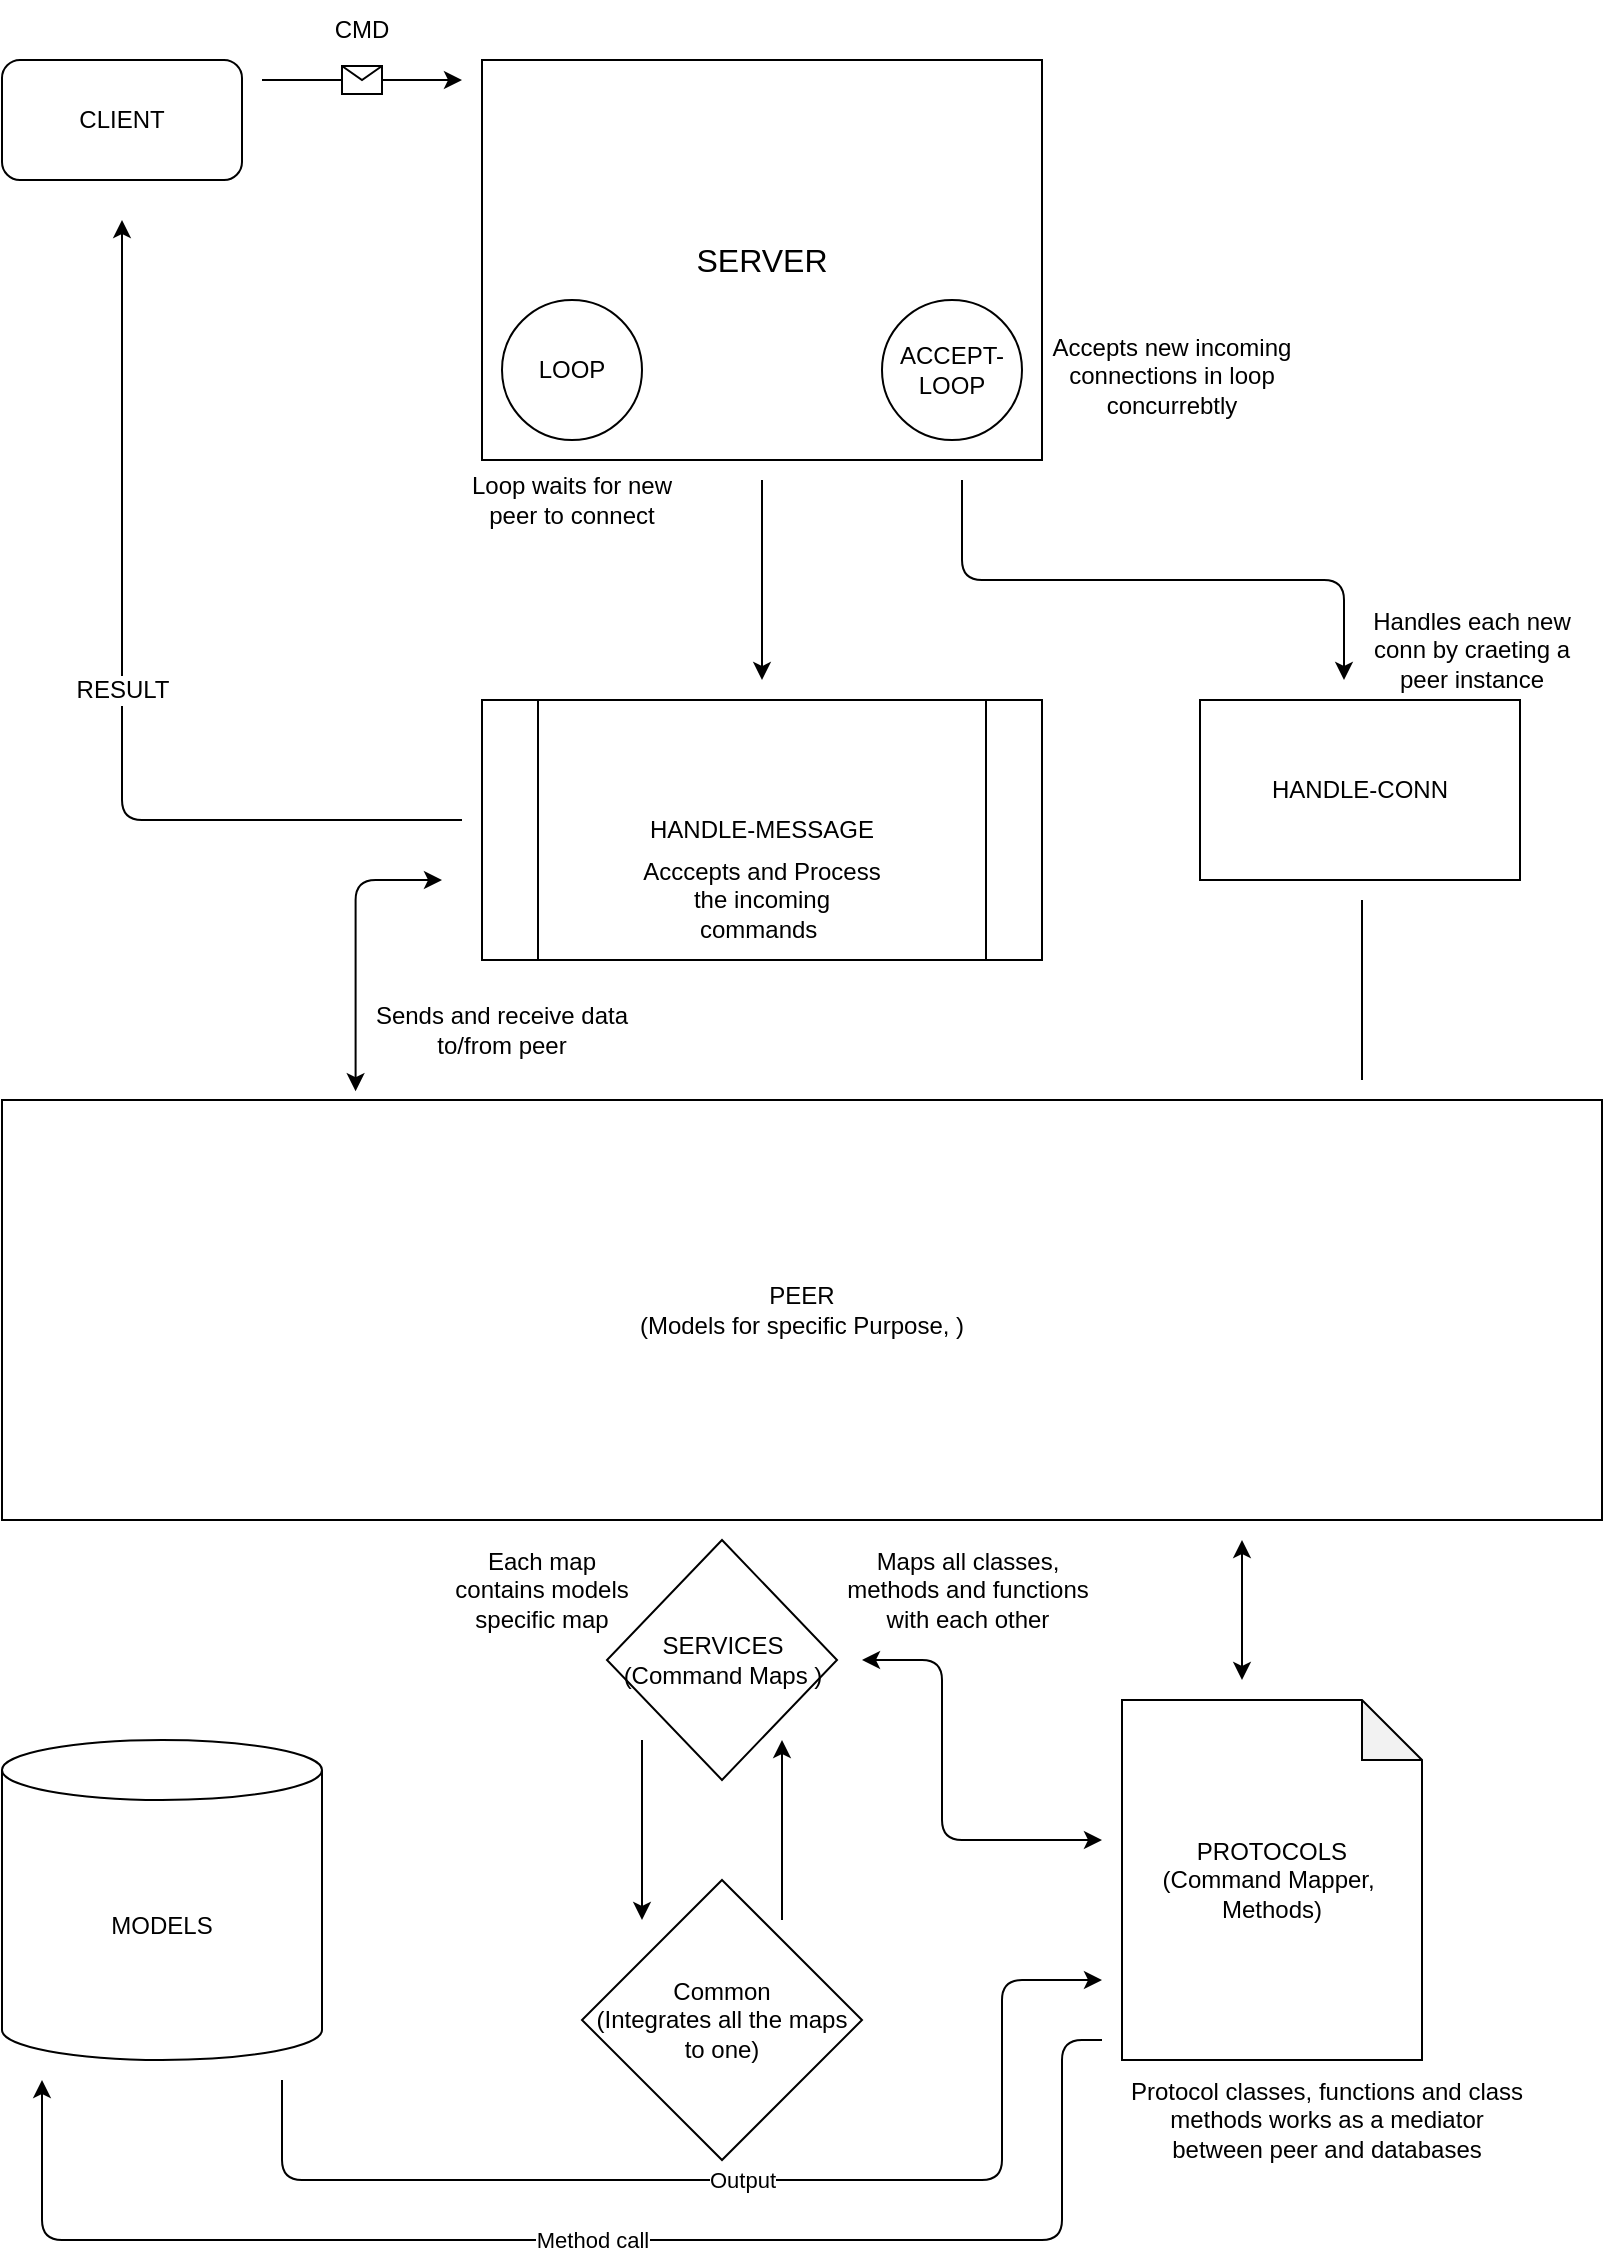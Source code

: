 <mxfile>
    <diagram id="pGvnnxMQbMT0dfYPEjpr" name="Page-1">
        <mxGraphModel dx="717" dy="787" grid="0" gridSize="10" guides="1" tooltips="1" connect="1" arrows="1" fold="1" page="1" pageScale="1" pageWidth="850" pageHeight="1100" math="0" shadow="0">
            <root>
                <mxCell id="0"/>
                <mxCell id="1" parent="0"/>
                <mxCell id="3" value="CLIENT" style="rounded=1;whiteSpace=wrap;html=1;" parent="1" vertex="1">
                    <mxGeometry x="40" y="40" width="120" height="60" as="geometry"/>
                </mxCell>
                <mxCell id="4" value="SERVER" style="rounded=0;whiteSpace=wrap;html=1;fontSize=16;" parent="1" vertex="1">
                    <mxGeometry x="280" y="40" width="280" height="200" as="geometry"/>
                </mxCell>
                <mxCell id="6" value="ACCEPT-LOOP" style="ellipse;whiteSpace=wrap;html=1;aspect=fixed;fontSize=12;" parent="1" vertex="1">
                    <mxGeometry x="480" y="160" width="70" height="70" as="geometry"/>
                </mxCell>
                <mxCell id="7" value="LOOP" style="ellipse;whiteSpace=wrap;html=1;aspect=fixed;fontSize=12;" parent="1" vertex="1">
                    <mxGeometry x="290" y="160" width="70" height="70" as="geometry"/>
                </mxCell>
                <mxCell id="8" value="PEER&lt;br&gt;(Models for specific Purpose, )" style="rounded=0;whiteSpace=wrap;html=1;fontSize=12;" parent="1" vertex="1">
                    <mxGeometry x="40" y="560" width="800" height="210" as="geometry"/>
                </mxCell>
                <mxCell id="9" value="HANDLE-MESSAGE" style="shape=process;whiteSpace=wrap;html=1;backgroundOutline=1;fontSize=12;verticalAlign=middle;labelPosition=center;verticalLabelPosition=middle;align=center;" parent="1" vertex="1">
                    <mxGeometry x="280" y="360" width="280" height="130" as="geometry"/>
                </mxCell>
                <mxCell id="12" value="MODELS" style="shape=cylinder3;whiteSpace=wrap;html=1;boundedLbl=1;backgroundOutline=1;size=15;fontSize=12;" parent="1" vertex="1">
                    <mxGeometry x="40" y="880" width="160" height="160" as="geometry"/>
                </mxCell>
                <mxCell id="14" value="PROTOCOLS&lt;br&gt;(Command Mapper,&amp;nbsp; Methods)" style="shape=note;whiteSpace=wrap;html=1;backgroundOutline=1;darkOpacity=0.05;fontSize=12;" parent="1" vertex="1">
                    <mxGeometry x="600" y="860" width="150" height="180" as="geometry"/>
                </mxCell>
                <mxCell id="15" value="SERVICES&lt;br&gt;(Command Maps )" style="rhombus;whiteSpace=wrap;html=1;fontSize=12;" parent="1" vertex="1">
                    <mxGeometry x="342.5" y="780" width="115" height="120" as="geometry"/>
                </mxCell>
                <mxCell id="16" value="Common&lt;br&gt;(Integrates all the maps to one)" style="rhombus;whiteSpace=wrap;html=1;fontSize=12;" parent="1" vertex="1">
                    <mxGeometry x="330" y="950" width="140" height="140" as="geometry"/>
                </mxCell>
                <mxCell id="20" value="" style="endArrow=classic;html=1;fontSize=12;" parent="1" edge="1">
                    <mxGeometry relative="1" as="geometry">
                        <mxPoint x="170" y="50" as="sourcePoint"/>
                        <mxPoint x="270" y="50" as="targetPoint"/>
                    </mxGeometry>
                </mxCell>
                <mxCell id="21" value="" style="shape=message;html=1;outlineConnect=0;fontSize=12;" parent="20" vertex="1">
                    <mxGeometry width="20" height="14" relative="1" as="geometry">
                        <mxPoint x="-10" y="-7" as="offset"/>
                    </mxGeometry>
                </mxCell>
                <mxCell id="25" value="CMD" style="text;html=1;strokeColor=none;fillColor=none;align=center;verticalAlign=middle;whiteSpace=wrap;rounded=0;fontSize=12;" parent="1" vertex="1">
                    <mxGeometry x="190" y="10" width="60" height="30" as="geometry"/>
                </mxCell>
                <mxCell id="34" value="Loop waits for new peer to connect" style="text;html=1;strokeColor=none;fillColor=none;align=center;verticalAlign=middle;whiteSpace=wrap;rounded=0;fontSize=12;" parent="1" vertex="1">
                    <mxGeometry x="270" y="220" width="110" height="80" as="geometry"/>
                </mxCell>
                <mxCell id="35" value="Accepts new incoming connections in loop concurrebtly" style="text;html=1;strokeColor=none;fillColor=none;align=center;verticalAlign=middle;whiteSpace=wrap;rounded=0;fontSize=12;" parent="1" vertex="1">
                    <mxGeometry x="560" y="165" width="130" height="65" as="geometry"/>
                </mxCell>
                <mxCell id="36" value="" style="endArrow=classic;html=1;fontSize=12;" parent="1" edge="1">
                    <mxGeometry width="50" height="50" relative="1" as="geometry">
                        <mxPoint x="420" y="250" as="sourcePoint"/>
                        <mxPoint x="420" y="350" as="targetPoint"/>
                    </mxGeometry>
                </mxCell>
                <mxCell id="37" value="Acccepts and Process the incoming commands&amp;nbsp;" style="text;html=1;strokeColor=none;fillColor=none;align=center;verticalAlign=middle;whiteSpace=wrap;rounded=0;fontSize=12;" parent="1" vertex="1">
                    <mxGeometry x="355" y="420" width="130" height="80" as="geometry"/>
                </mxCell>
                <mxCell id="42" value="RESULT" style="endArrow=classic;html=1;fontSize=12;fontStyle=0;edgeStyle=orthogonalEdgeStyle;" parent="1" edge="1">
                    <mxGeometry relative="1" as="geometry">
                        <mxPoint x="270" y="420" as="sourcePoint"/>
                        <mxPoint x="100" y="120" as="targetPoint"/>
                        <Array as="points">
                            <mxPoint x="100" y="420"/>
                        </Array>
                    </mxGeometry>
                </mxCell>
                <mxCell id="45" value="HANDLE-CONN" style="rounded=0;whiteSpace=wrap;html=1;fontSize=12;" parent="1" vertex="1">
                    <mxGeometry x="639" y="360" width="160" height="90" as="geometry"/>
                </mxCell>
                <mxCell id="46" value="Handles each new conn by craeting a peer instance" style="text;html=1;strokeColor=none;fillColor=none;align=center;verticalAlign=middle;whiteSpace=wrap;rounded=0;" parent="1" vertex="1">
                    <mxGeometry x="720" y="320" width="110" height="30" as="geometry"/>
                </mxCell>
                <mxCell id="48" value="" style="endArrow=classic;html=1;edgeStyle=orthogonalEdgeStyle;" parent="1" edge="1">
                    <mxGeometry width="50" height="50" relative="1" as="geometry">
                        <mxPoint x="520" y="250" as="sourcePoint"/>
                        <mxPoint x="711" y="350" as="targetPoint"/>
                        <Array as="points">
                            <mxPoint x="520" y="300"/>
                            <mxPoint x="711" y="300"/>
                        </Array>
                    </mxGeometry>
                </mxCell>
                <mxCell id="51" value="" style="endArrow=none;html=1;" parent="1" edge="1">
                    <mxGeometry width="50" height="50" relative="1" as="geometry">
                        <mxPoint x="720" y="550" as="sourcePoint"/>
                        <mxPoint x="720" y="460" as="targetPoint"/>
                    </mxGeometry>
                </mxCell>
                <mxCell id="52" value="" style="endArrow=classic;startArrow=classic;html=1;" parent="1" edge="1">
                    <mxGeometry width="50" height="50" relative="1" as="geometry">
                        <mxPoint x="660" y="850" as="sourcePoint"/>
                        <mxPoint x="660" y="780" as="targetPoint"/>
                    </mxGeometry>
                </mxCell>
                <mxCell id="53" value="Protocol classes, functions and class methods works as a mediator between peer and databases" style="text;html=1;strokeColor=none;fillColor=none;align=center;verticalAlign=middle;whiteSpace=wrap;rounded=0;" parent="1" vertex="1">
                    <mxGeometry x="600" y="1020" width="205" height="100" as="geometry"/>
                </mxCell>
                <mxCell id="54" value="" style="endArrow=classic;html=1;" parent="1" edge="1">
                    <mxGeometry width="50" height="50" relative="1" as="geometry">
                        <mxPoint x="430" y="970" as="sourcePoint"/>
                        <mxPoint x="430" y="880" as="targetPoint"/>
                    </mxGeometry>
                </mxCell>
                <mxCell id="55" value="" style="endArrow=classic;html=1;" parent="1" edge="1">
                    <mxGeometry width="50" height="50" relative="1" as="geometry">
                        <mxPoint x="360" y="880" as="sourcePoint"/>
                        <mxPoint x="360" y="970" as="targetPoint"/>
                    </mxGeometry>
                </mxCell>
                <mxCell id="57" value="Each map contains models specific map" style="text;html=1;strokeColor=none;fillColor=none;align=center;verticalAlign=middle;whiteSpace=wrap;rounded=0;" parent="1" vertex="1">
                    <mxGeometry x="265" y="780" width="90" height="50" as="geometry"/>
                </mxCell>
                <mxCell id="59" value="" style="endArrow=classic;startArrow=classic;html=1;edgeStyle=orthogonalEdgeStyle;" parent="1" edge="1">
                    <mxGeometry width="50" height="50" relative="1" as="geometry">
                        <mxPoint x="470" y="840" as="sourcePoint"/>
                        <mxPoint x="590" y="930" as="targetPoint"/>
                        <Array as="points">
                            <mxPoint x="470" y="840"/>
                            <mxPoint x="510" y="840"/>
                            <mxPoint x="510" y="930"/>
                            <mxPoint x="590" y="930"/>
                        </Array>
                    </mxGeometry>
                </mxCell>
                <mxCell id="60" value="Maps all classes, methods and functions with each other" style="text;html=1;strokeColor=none;fillColor=none;align=center;verticalAlign=middle;whiteSpace=wrap;rounded=0;" parent="1" vertex="1">
                    <mxGeometry x="457.5" y="790" width="130" height="30" as="geometry"/>
                </mxCell>
                <mxCell id="62" value="Output" style="endArrow=classic;html=1;edgeStyle=orthogonalEdgeStyle;" parent="1" edge="1">
                    <mxGeometry relative="1" as="geometry">
                        <mxPoint x="180" y="1050" as="sourcePoint"/>
                        <mxPoint x="590" y="1000" as="targetPoint"/>
                        <Array as="points">
                            <mxPoint x="180" y="1060"/>
                            <mxPoint x="180" y="1100"/>
                            <mxPoint x="540" y="1100"/>
                            <mxPoint x="540" y="1000"/>
                        </Array>
                    </mxGeometry>
                </mxCell>
                <mxCell id="65" value="Method call" style="endArrow=classic;html=1;edgeStyle=orthogonalEdgeStyle;" parent="1" edge="1">
                    <mxGeometry relative="1" as="geometry">
                        <mxPoint x="590" y="1030" as="sourcePoint"/>
                        <mxPoint x="60" y="1050" as="targetPoint"/>
                        <Array as="points">
                            <mxPoint x="570" y="1130"/>
                            <mxPoint x="60" y="1130"/>
                        </Array>
                    </mxGeometry>
                </mxCell>
                <mxCell id="68" value="" style="endArrow=classic;startArrow=classic;html=1;edgeStyle=orthogonalEdgeStyle;exitX=0.221;exitY=-0.021;exitDx=0;exitDy=0;exitPerimeter=0;" parent="1" source="8" edge="1">
                    <mxGeometry width="50" height="50" relative="1" as="geometry">
                        <mxPoint x="200" y="550" as="sourcePoint"/>
                        <mxPoint x="260" y="450" as="targetPoint"/>
                        <Array as="points">
                            <mxPoint x="217" y="450"/>
                        </Array>
                    </mxGeometry>
                </mxCell>
                <mxCell id="70" value="Sends and receive data to/from peer" style="text;html=1;strokeColor=none;fillColor=none;align=center;verticalAlign=middle;whiteSpace=wrap;rounded=0;" parent="1" vertex="1">
                    <mxGeometry x="225" y="510" width="130" height="30" as="geometry"/>
                </mxCell>
            </root>
        </mxGraphModel>
    </diagram>
</mxfile>